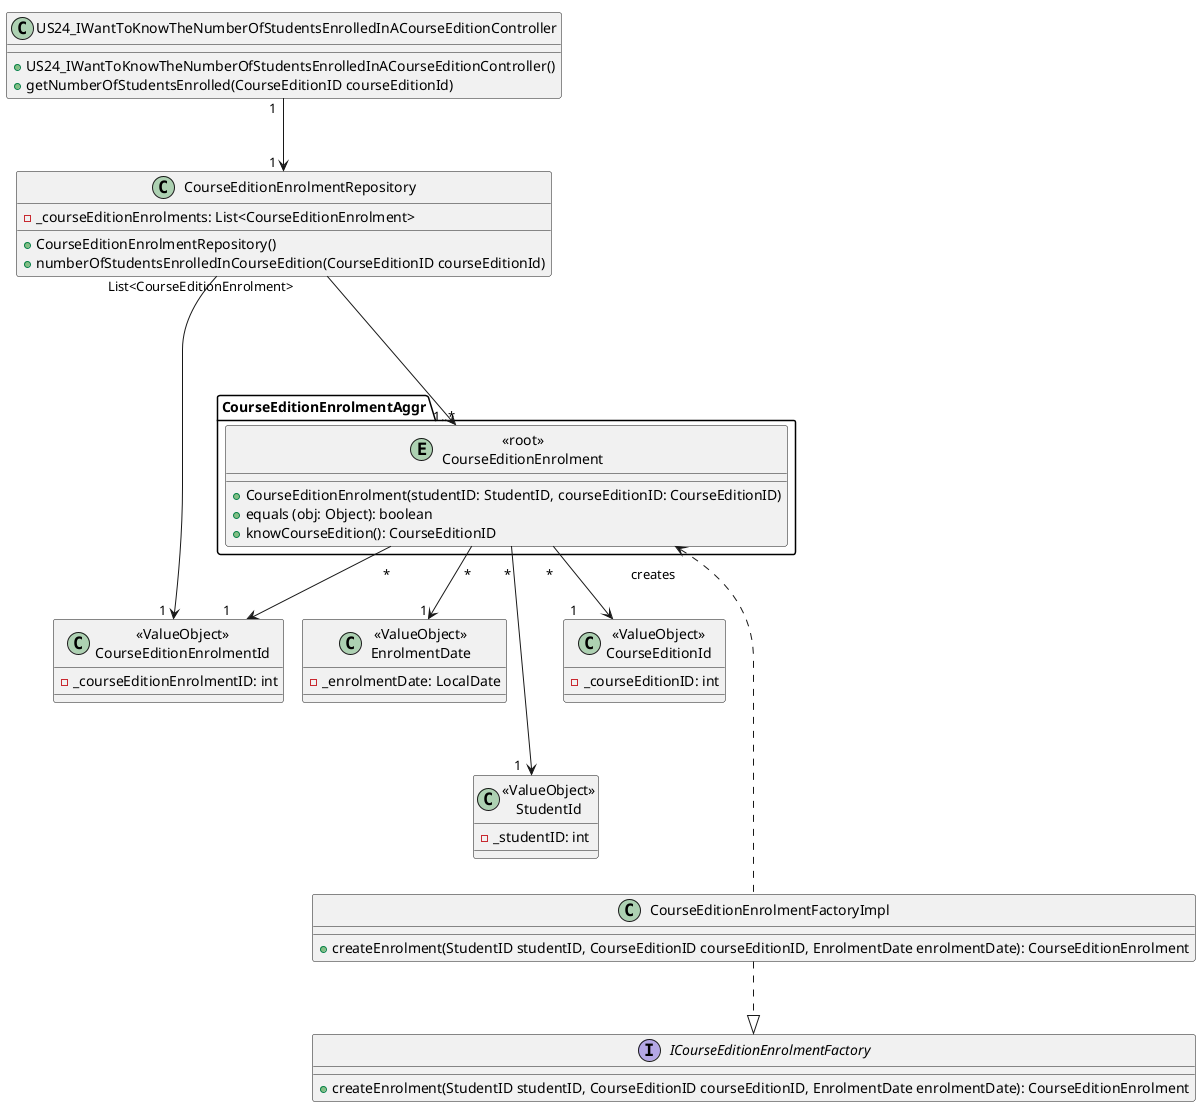 @startuml

!pragma layout smetana


    class US24_IWantToKnowTheNumberOfStudentsEnrolledInACourseEditionController {
        +US24_IWantToKnowTheNumberOfStudentsEnrolledInACourseEditionController()
        +getNumberOfStudentsEnrolled(CourseEditionID courseEditionId)
    }

    class "CourseEditionEnrolmentRepository" as CourseEditionEnrolmentRepository {
        -_courseEditionEnrolments: List<CourseEditionEnrolment>
        +CourseEditionEnrolmentRepository()
        +numberOfStudentsEnrolledInCourseEdition(CourseEditionID courseEditionId)
    }


package "CourseEditionEnrolmentAggr" {
    entity "<<root>>\nCourseEditionEnrolment" as CourseEditionEnrolment {
        +CourseEditionEnrolment(studentID: StudentID, courseEditionID: CourseEditionID)
                 +equals (obj: Object): boolean
                 +knowCourseEdition(): CourseEditionID
    }
}

    class "<<ValueObject>>\nEnrolmentDate" as EnrolmentDate {
        -_enrolmentDate: LocalDate
        }

    class "<<ValueObject>>\nStudentId" as StudentId {
        -_studentID: int
        }

    class "<<ValueObject>>\nCourseEditionId" as CourseEditionId {
        -_courseEditionID: int
        }

    class "<<ValueObject>>\nCourseEditionEnrolmentId" as CourseEditionEnrolmentId {
        -_courseEditionEnrolmentID: int
            }

class CourseEditionEnrolmentFactoryImpl {
        +createEnrolment(StudentID studentID, CourseEditionID courseEditionID, EnrolmentDate enrolmentDate): CourseEditionEnrolment
    }

interface ICourseEditionEnrolmentFactory {
        +createEnrolment(StudentID studentID, CourseEditionID courseEditionID, EnrolmentDate enrolmentDate): CourseEditionEnrolment
    }


US24_IWantToKnowTheNumberOfStudentsEnrolledInACourseEditionController "1  " ---> "1  " CourseEditionEnrolmentRepository
CourseEditionEnrolmentRepository "List<CourseEditionEnrolment>          " -----> "1..*" CourseEditionEnrolment
CourseEditionEnrolmentFactoryImpl ...|> ICourseEditionEnrolmentFactory
CourseEditionEnrolment "\n creates" <...... CourseEditionEnrolmentFactoryImpl

CourseEditionEnrolment "\n *" ---> "1          " CourseEditionId
CourseEditionEnrolment "\n *" -----> "1   " StudentId
CourseEditionEnrolment "\n *" ---> "1" EnrolmentDate
CourseEditionEnrolment "\n *" ---> "1     " CourseEditionEnrolmentId

CourseEditionEnrolmentRepository ---> "1  " CourseEditionEnrolmentId
@enduml